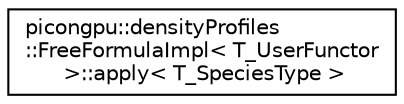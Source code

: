 digraph "Graphical Class Hierarchy"
{
 // LATEX_PDF_SIZE
  edge [fontname="Helvetica",fontsize="10",labelfontname="Helvetica",labelfontsize="10"];
  node [fontname="Helvetica",fontsize="10",shape=record];
  rankdir="LR";
  Node0 [label="picongpu::densityProfiles\l::FreeFormulaImpl\< T_UserFunctor\l \>::apply\< T_SpeciesType \>",height=0.2,width=0.4,color="black", fillcolor="white", style="filled",URL="$structpicongpu_1_1density_profiles_1_1_free_formula_impl_1_1apply.html",tooltip=" "];
}
